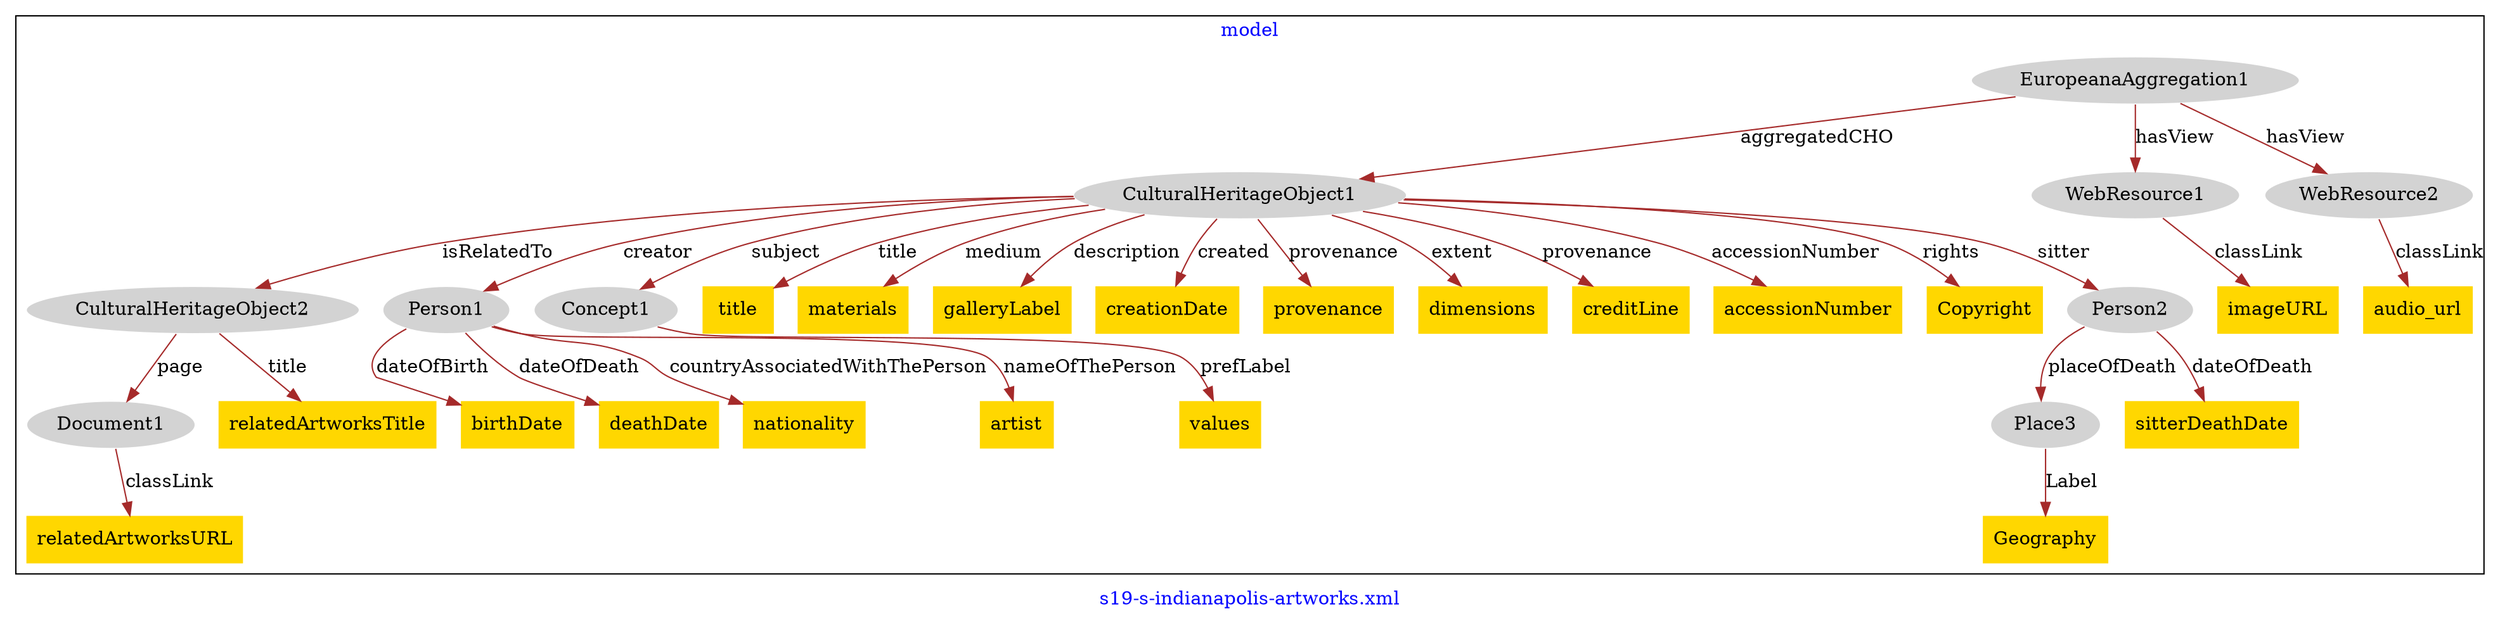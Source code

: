 digraph n0 {
fontcolor="blue"
remincross="true"
label="s19-s-indianapolis-artworks.xml"
subgraph cluster {
label="model"
n2[style="filled",color="white",fillcolor="lightgray",label="CulturalHeritageObject1"];
n3[style="filled",color="white",fillcolor="lightgray",label="CulturalHeritageObject2"];
n4[style="filled",color="white",fillcolor="lightgray",label="Person1"];
n5[style="filled",color="white",fillcolor="lightgray",label="Concept1"];
n7[style="filled",color="white",fillcolor="lightgray",label="Document1"];
n8[style="filled",color="white",fillcolor="lightgray",label="EuropeanaAggregation1"];
n9[style="filled",color="white",fillcolor="lightgray",label="WebResource1"];
n10[shape="plaintext",style="filled",fillcolor="gold",label="birthDate"];
n11[shape="plaintext",style="filled",fillcolor="gold",label="title"];
n12[shape="plaintext",style="filled",fillcolor="gold",label="deathDate"];
n13[shape="plaintext",style="filled",fillcolor="gold",label="materials"];
n14[shape="plaintext",style="filled",fillcolor="gold",label="values"];
n15[shape="plaintext",style="filled",fillcolor="gold",label="nationality"];
n17[shape="plaintext",style="filled",fillcolor="gold",label="galleryLabel"];
n18[shape="plaintext",style="filled",fillcolor="gold",label="creationDate"];
n19[shape="plaintext",style="filled",fillcolor="gold",label="relatedArtworksURL"];
n20[shape="plaintext",style="filled",fillcolor="gold",label="artist"];
n21[shape="plaintext",style="filled",fillcolor="gold",label="provenance"];
n22[shape="plaintext",style="filled",fillcolor="gold",label="dimensions"];
n23[shape="plaintext",style="filled",fillcolor="gold",label="creditLine"];
n24[shape="plaintext",style="filled",fillcolor="gold",label="relatedArtworksTitle"];
n25[shape="plaintext",style="filled",fillcolor="gold",label="accessionNumber"];
n26[shape="plaintext",style="filled",fillcolor="gold",label="imageURL"];
n27[shape="plaintext",style="filled",fillcolor="gold",label="Copyright"];
n28[style="filled",color="white",fillcolor="lightgray",label="WebResource2"]; 
n29[shape="plaintext",style="filled",fillcolor="gold",label="audio_url"];
n30[style="filled",color="white",fillcolor="lightgray",label="Person2"];
n31[style="filled",color="white",fillcolor="lightgray",label="Place3"];
n32[shape="plaintext",style="filled",fillcolor="gold",label="Geography"]; 
n33[shape="plaintext",style="filled",fillcolor="gold",label="sitterDeathDate"]; 

}
n2 -> n3[color="brown",fontcolor="black",label="isRelatedTo"]
n2 -> n4[color="brown",fontcolor="black",label="creator"]
n2 -> n5[color="brown",fontcolor="black",label="subject"]
n3 -> n7[color="brown",fontcolor="black",label="page"]
n8 -> n2[color="brown",fontcolor="black",label="aggregatedCHO"]
n8 -> n9[color="brown",fontcolor="black",label="hasView"]
n4 -> n10[color="brown",fontcolor="black",label="dateOfBirth"]
n2 -> n11[color="brown",fontcolor="black",label="title"]
n4 -> n12[color="brown",fontcolor="black",label="dateOfDeath"]
n2 -> n13[color="brown",fontcolor="black",label="medium"]
n5 -> n14[color="brown",fontcolor="black",label="prefLabel"]
n4 -> n15[color="brown",fontcolor="black",label="countryAssociatedWithThePerson"]
n2 -> n17[color="brown",fontcolor="black",label="description"]
n2 -> n18[color="brown",fontcolor="black",label="created"]
n7 -> n19[color="brown",fontcolor="black",label="classLink"]
n4 -> n20[color="brown",fontcolor="black",label="nameOfThePerson"]
n3 -> n24[color="brown",fontcolor="black",label="title"] 
n2 -> n21[color="brown",fontcolor="black",label="provenance"]
n2 -> n22[color="brown",fontcolor="black",label="extent"]
n2 -> n23[color="brown",fontcolor="black",label="provenance"]
n2 -> n25[color="brown",fontcolor="black",label="accessionNumber"]
n9 -> n26[color="brown",fontcolor="black",label="classLink"]
n2 -> n27[color="brown",fontcolor="black",label="rights"]
n8 -> n28[color="brown",fontcolor="black",label="hasView"]
n28 -> n29[color="brown",fontcolor="black",label="classLink"]
n2 -> n30[color="brown",fontcolor="black",label="sitter"] 
n30 -> n31[color="brown",fontcolor="black",label="placeOfDeath"] 
n31 -> n32[color="brown",fontcolor="black",label="Label"] 
n30 -> n33[color="brown",fontcolor="black",label="dateOfDeath"] 

}
